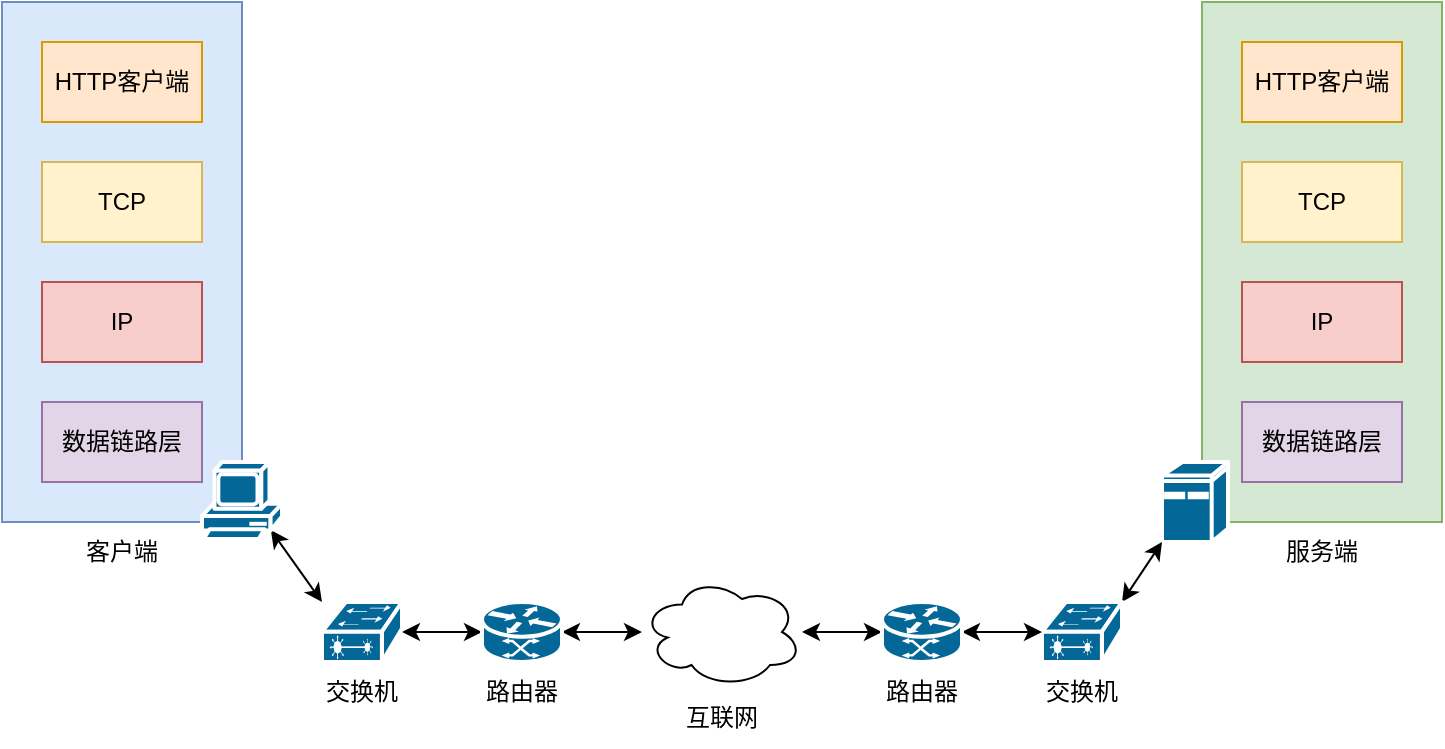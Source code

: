 <mxfile version="20.5.1" type="github">
  <diagram id="O5Ff7I8Tnxo4C6UQid6h" name="第 1 页">
    <mxGraphModel dx="2062" dy="1066" grid="1" gridSize="10" guides="1" tooltips="1" connect="1" arrows="1" fold="1" page="1" pageScale="1" pageWidth="827" pageHeight="1169" math="0" shadow="0">
      <root>
        <mxCell id="0" />
        <mxCell id="1" parent="0" />
        <mxCell id="SA3ssjIxAGO3-3DCmBAh-1" value="" style="rounded=0;whiteSpace=wrap;html=1;fillColor=#dae8fc;strokeColor=#6c8ebf;" vertex="1" parent="1">
          <mxGeometry x="40" y="80" width="120" height="260" as="geometry" />
        </mxCell>
        <mxCell id="SA3ssjIxAGO3-3DCmBAh-2" value="HTTP客户端" style="rounded=0;whiteSpace=wrap;html=1;fillColor=#ffe6cc;strokeColor=#d79b00;" vertex="1" parent="1">
          <mxGeometry x="60" y="100" width="80" height="40" as="geometry" />
        </mxCell>
        <mxCell id="SA3ssjIxAGO3-3DCmBAh-3" value="TCP" style="rounded=0;whiteSpace=wrap;html=1;fillColor=#fff2cc;strokeColor=#d6b656;" vertex="1" parent="1">
          <mxGeometry x="60" y="160" width="80" height="40" as="geometry" />
        </mxCell>
        <mxCell id="SA3ssjIxAGO3-3DCmBAh-4" value="IP" style="rounded=0;whiteSpace=wrap;html=1;fillColor=#f8cecc;strokeColor=#b85450;" vertex="1" parent="1">
          <mxGeometry x="60" y="220" width="80" height="40" as="geometry" />
        </mxCell>
        <mxCell id="SA3ssjIxAGO3-3DCmBAh-5" value="数据链路层" style="rounded=0;whiteSpace=wrap;html=1;fillColor=#e1d5e7;strokeColor=#9673a6;" vertex="1" parent="1">
          <mxGeometry x="60" y="280" width="80" height="40" as="geometry" />
        </mxCell>
        <mxCell id="SA3ssjIxAGO3-3DCmBAh-23" style="orthogonalLoop=1;jettySize=auto;html=1;exitX=0.86;exitY=0.85;exitDx=0;exitDy=0;exitPerimeter=0;entryX=0;entryY=0;entryDx=0;entryDy=0;entryPerimeter=0;rounded=0;startArrow=classic;startFill=1;" edge="1" parent="1" source="SA3ssjIxAGO3-3DCmBAh-7" target="SA3ssjIxAGO3-3DCmBAh-17">
          <mxGeometry relative="1" as="geometry" />
        </mxCell>
        <mxCell id="SA3ssjIxAGO3-3DCmBAh-7" value="" style="shape=mxgraph.cisco.computers_and_peripherals.pc;sketch=0;html=1;pointerEvents=1;dashed=0;fillColor=#036897;strokeColor=#ffffff;strokeWidth=2;verticalLabelPosition=bottom;verticalAlign=top;align=center;outlineConnect=0;" vertex="1" parent="1">
          <mxGeometry x="140" y="310" width="40" height="40" as="geometry" />
        </mxCell>
        <mxCell id="SA3ssjIxAGO3-3DCmBAh-9" value="" style="rounded=0;whiteSpace=wrap;html=1;fillColor=#d5e8d4;strokeColor=#82b366;" vertex="1" parent="1">
          <mxGeometry x="640" y="80" width="120" height="260" as="geometry" />
        </mxCell>
        <mxCell id="SA3ssjIxAGO3-3DCmBAh-10" value="HTTP客户端" style="rounded=0;whiteSpace=wrap;html=1;fillColor=#ffe6cc;strokeColor=#d79b00;" vertex="1" parent="1">
          <mxGeometry x="660" y="100" width="80" height="40" as="geometry" />
        </mxCell>
        <mxCell id="SA3ssjIxAGO3-3DCmBAh-11" value="TCP" style="rounded=0;whiteSpace=wrap;html=1;fillColor=#fff2cc;strokeColor=#d6b656;" vertex="1" parent="1">
          <mxGeometry x="660" y="160" width="80" height="40" as="geometry" />
        </mxCell>
        <mxCell id="SA3ssjIxAGO3-3DCmBAh-12" value="IP" style="rounded=0;whiteSpace=wrap;html=1;fillColor=#f8cecc;strokeColor=#b85450;" vertex="1" parent="1">
          <mxGeometry x="660" y="220" width="80" height="40" as="geometry" />
        </mxCell>
        <mxCell id="SA3ssjIxAGO3-3DCmBAh-13" value="数据链路层" style="rounded=0;whiteSpace=wrap;html=1;fillColor=#e1d5e7;strokeColor=#9673a6;" vertex="1" parent="1">
          <mxGeometry x="660" y="280" width="80" height="40" as="geometry" />
        </mxCell>
        <mxCell id="SA3ssjIxAGO3-3DCmBAh-15" value="" style="shape=mxgraph.cisco.computers_and_peripherals.ibm_mini_as400;sketch=0;html=1;pointerEvents=1;dashed=0;fillColor=#036897;strokeColor=#ffffff;strokeWidth=2;verticalLabelPosition=bottom;verticalAlign=top;align=center;outlineConnect=0;" vertex="1" parent="1">
          <mxGeometry x="620" y="310" width="33" height="40" as="geometry" />
        </mxCell>
        <mxCell id="SA3ssjIxAGO3-3DCmBAh-24" style="edgeStyle=none;rounded=0;orthogonalLoop=1;jettySize=auto;html=1;exitX=1;exitY=0.5;exitDx=0;exitDy=0;exitPerimeter=0;entryX=0;entryY=0.5;entryDx=0;entryDy=0;entryPerimeter=0;startArrow=classic;startFill=1;" edge="1" parent="1" source="SA3ssjIxAGO3-3DCmBAh-17" target="SA3ssjIxAGO3-3DCmBAh-19">
          <mxGeometry relative="1" as="geometry" />
        </mxCell>
        <mxCell id="SA3ssjIxAGO3-3DCmBAh-17" value="" style="shape=mxgraph.cisco.switches.layer_2_remote_switch;sketch=0;html=1;pointerEvents=1;dashed=0;fillColor=#036897;strokeColor=#ffffff;strokeWidth=2;verticalLabelPosition=bottom;verticalAlign=top;align=center;outlineConnect=0;" vertex="1" parent="1">
          <mxGeometry x="200" y="380" width="40" height="30" as="geometry" />
        </mxCell>
        <mxCell id="SA3ssjIxAGO3-3DCmBAh-26" style="edgeStyle=none;rounded=0;orthogonalLoop=1;jettySize=auto;html=1;exitX=1;exitY=0;exitDx=0;exitDy=0;exitPerimeter=0;entryX=0;entryY=1;entryDx=0;entryDy=0;entryPerimeter=0;startArrow=classic;startFill=1;" edge="1" parent="1" source="SA3ssjIxAGO3-3DCmBAh-18" target="SA3ssjIxAGO3-3DCmBAh-15">
          <mxGeometry relative="1" as="geometry" />
        </mxCell>
        <mxCell id="SA3ssjIxAGO3-3DCmBAh-18" value="" style="shape=mxgraph.cisco.switches.layer_2_remote_switch;sketch=0;html=1;pointerEvents=1;dashed=0;fillColor=#036897;strokeColor=#ffffff;strokeWidth=2;verticalLabelPosition=bottom;verticalAlign=top;align=center;outlineConnect=0;" vertex="1" parent="1">
          <mxGeometry x="560" y="380" width="40" height="30" as="geometry" />
        </mxCell>
        <mxCell id="SA3ssjIxAGO3-3DCmBAh-29" style="edgeStyle=none;rounded=0;orthogonalLoop=1;jettySize=auto;html=1;exitX=1;exitY=0.5;exitDx=0;exitDy=0;exitPerimeter=0;startArrow=classic;startFill=1;" edge="1" parent="1" source="SA3ssjIxAGO3-3DCmBAh-19" target="SA3ssjIxAGO3-3DCmBAh-27">
          <mxGeometry relative="1" as="geometry" />
        </mxCell>
        <mxCell id="SA3ssjIxAGO3-3DCmBAh-19" value="" style="shape=mxgraph.cisco.routers.atm_router;sketch=0;html=1;pointerEvents=1;dashed=0;fillColor=#036897;strokeColor=#ffffff;strokeWidth=2;verticalLabelPosition=bottom;verticalAlign=top;align=center;outlineConnect=0;" vertex="1" parent="1">
          <mxGeometry x="280" y="380" width="40" height="30" as="geometry" />
        </mxCell>
        <mxCell id="SA3ssjIxAGO3-3DCmBAh-25" style="edgeStyle=none;rounded=0;orthogonalLoop=1;jettySize=auto;html=1;exitX=1;exitY=0.5;exitDx=0;exitDy=0;exitPerimeter=0;startArrow=classic;startFill=1;" edge="1" parent="1" source="SA3ssjIxAGO3-3DCmBAh-22" target="SA3ssjIxAGO3-3DCmBAh-18">
          <mxGeometry relative="1" as="geometry" />
        </mxCell>
        <mxCell id="SA3ssjIxAGO3-3DCmBAh-30" style="edgeStyle=none;rounded=0;orthogonalLoop=1;jettySize=auto;html=1;exitX=0;exitY=0.5;exitDx=0;exitDy=0;exitPerimeter=0;startArrow=classic;startFill=1;" edge="1" parent="1" source="SA3ssjIxAGO3-3DCmBAh-22" target="SA3ssjIxAGO3-3DCmBAh-27">
          <mxGeometry relative="1" as="geometry" />
        </mxCell>
        <mxCell id="SA3ssjIxAGO3-3DCmBAh-22" value="" style="shape=mxgraph.cisco.routers.atm_router;sketch=0;html=1;pointerEvents=1;dashed=0;fillColor=#036897;strokeColor=#ffffff;strokeWidth=2;verticalLabelPosition=bottom;verticalAlign=top;align=center;outlineConnect=0;" vertex="1" parent="1">
          <mxGeometry x="480" y="380" width="40" height="30" as="geometry" />
        </mxCell>
        <mxCell id="SA3ssjIxAGO3-3DCmBAh-27" value="" style="ellipse;shape=cloud;whiteSpace=wrap;html=1;" vertex="1" parent="1">
          <mxGeometry x="360" y="367.5" width="80" height="55" as="geometry" />
        </mxCell>
        <mxCell id="SA3ssjIxAGO3-3DCmBAh-31" value="交换机" style="text;html=1;strokeColor=none;fillColor=none;align=center;verticalAlign=middle;whiteSpace=wrap;rounded=0;" vertex="1" parent="1">
          <mxGeometry x="190" y="410" width="60" height="30" as="geometry" />
        </mxCell>
        <mxCell id="SA3ssjIxAGO3-3DCmBAh-33" value="交换机" style="text;html=1;strokeColor=none;fillColor=none;align=center;verticalAlign=middle;whiteSpace=wrap;rounded=0;" vertex="1" parent="1">
          <mxGeometry x="550" y="410" width="60" height="30" as="geometry" />
        </mxCell>
        <mxCell id="SA3ssjIxAGO3-3DCmBAh-34" value="路由器" style="text;html=1;strokeColor=none;fillColor=none;align=center;verticalAlign=middle;whiteSpace=wrap;rounded=0;" vertex="1" parent="1">
          <mxGeometry x="270" y="410" width="60" height="30" as="geometry" />
        </mxCell>
        <mxCell id="SA3ssjIxAGO3-3DCmBAh-35" value="路由器" style="text;html=1;strokeColor=none;fillColor=none;align=center;verticalAlign=middle;whiteSpace=wrap;rounded=0;" vertex="1" parent="1">
          <mxGeometry x="470" y="410" width="60" height="30" as="geometry" />
        </mxCell>
        <mxCell id="SA3ssjIxAGO3-3DCmBAh-36" value="互联网" style="text;html=1;strokeColor=none;fillColor=none;align=center;verticalAlign=middle;whiteSpace=wrap;rounded=0;" vertex="1" parent="1">
          <mxGeometry x="370" y="422.5" width="60" height="30" as="geometry" />
        </mxCell>
        <mxCell id="SA3ssjIxAGO3-3DCmBAh-37" value="客户端" style="text;html=1;strokeColor=none;fillColor=none;align=center;verticalAlign=middle;whiteSpace=wrap;rounded=0;" vertex="1" parent="1">
          <mxGeometry x="70" y="340" width="60" height="30" as="geometry" />
        </mxCell>
        <mxCell id="SA3ssjIxAGO3-3DCmBAh-38" value="服务端" style="text;html=1;strokeColor=none;fillColor=none;align=center;verticalAlign=middle;whiteSpace=wrap;rounded=0;" vertex="1" parent="1">
          <mxGeometry x="670" y="340" width="60" height="30" as="geometry" />
        </mxCell>
      </root>
    </mxGraphModel>
  </diagram>
</mxfile>
